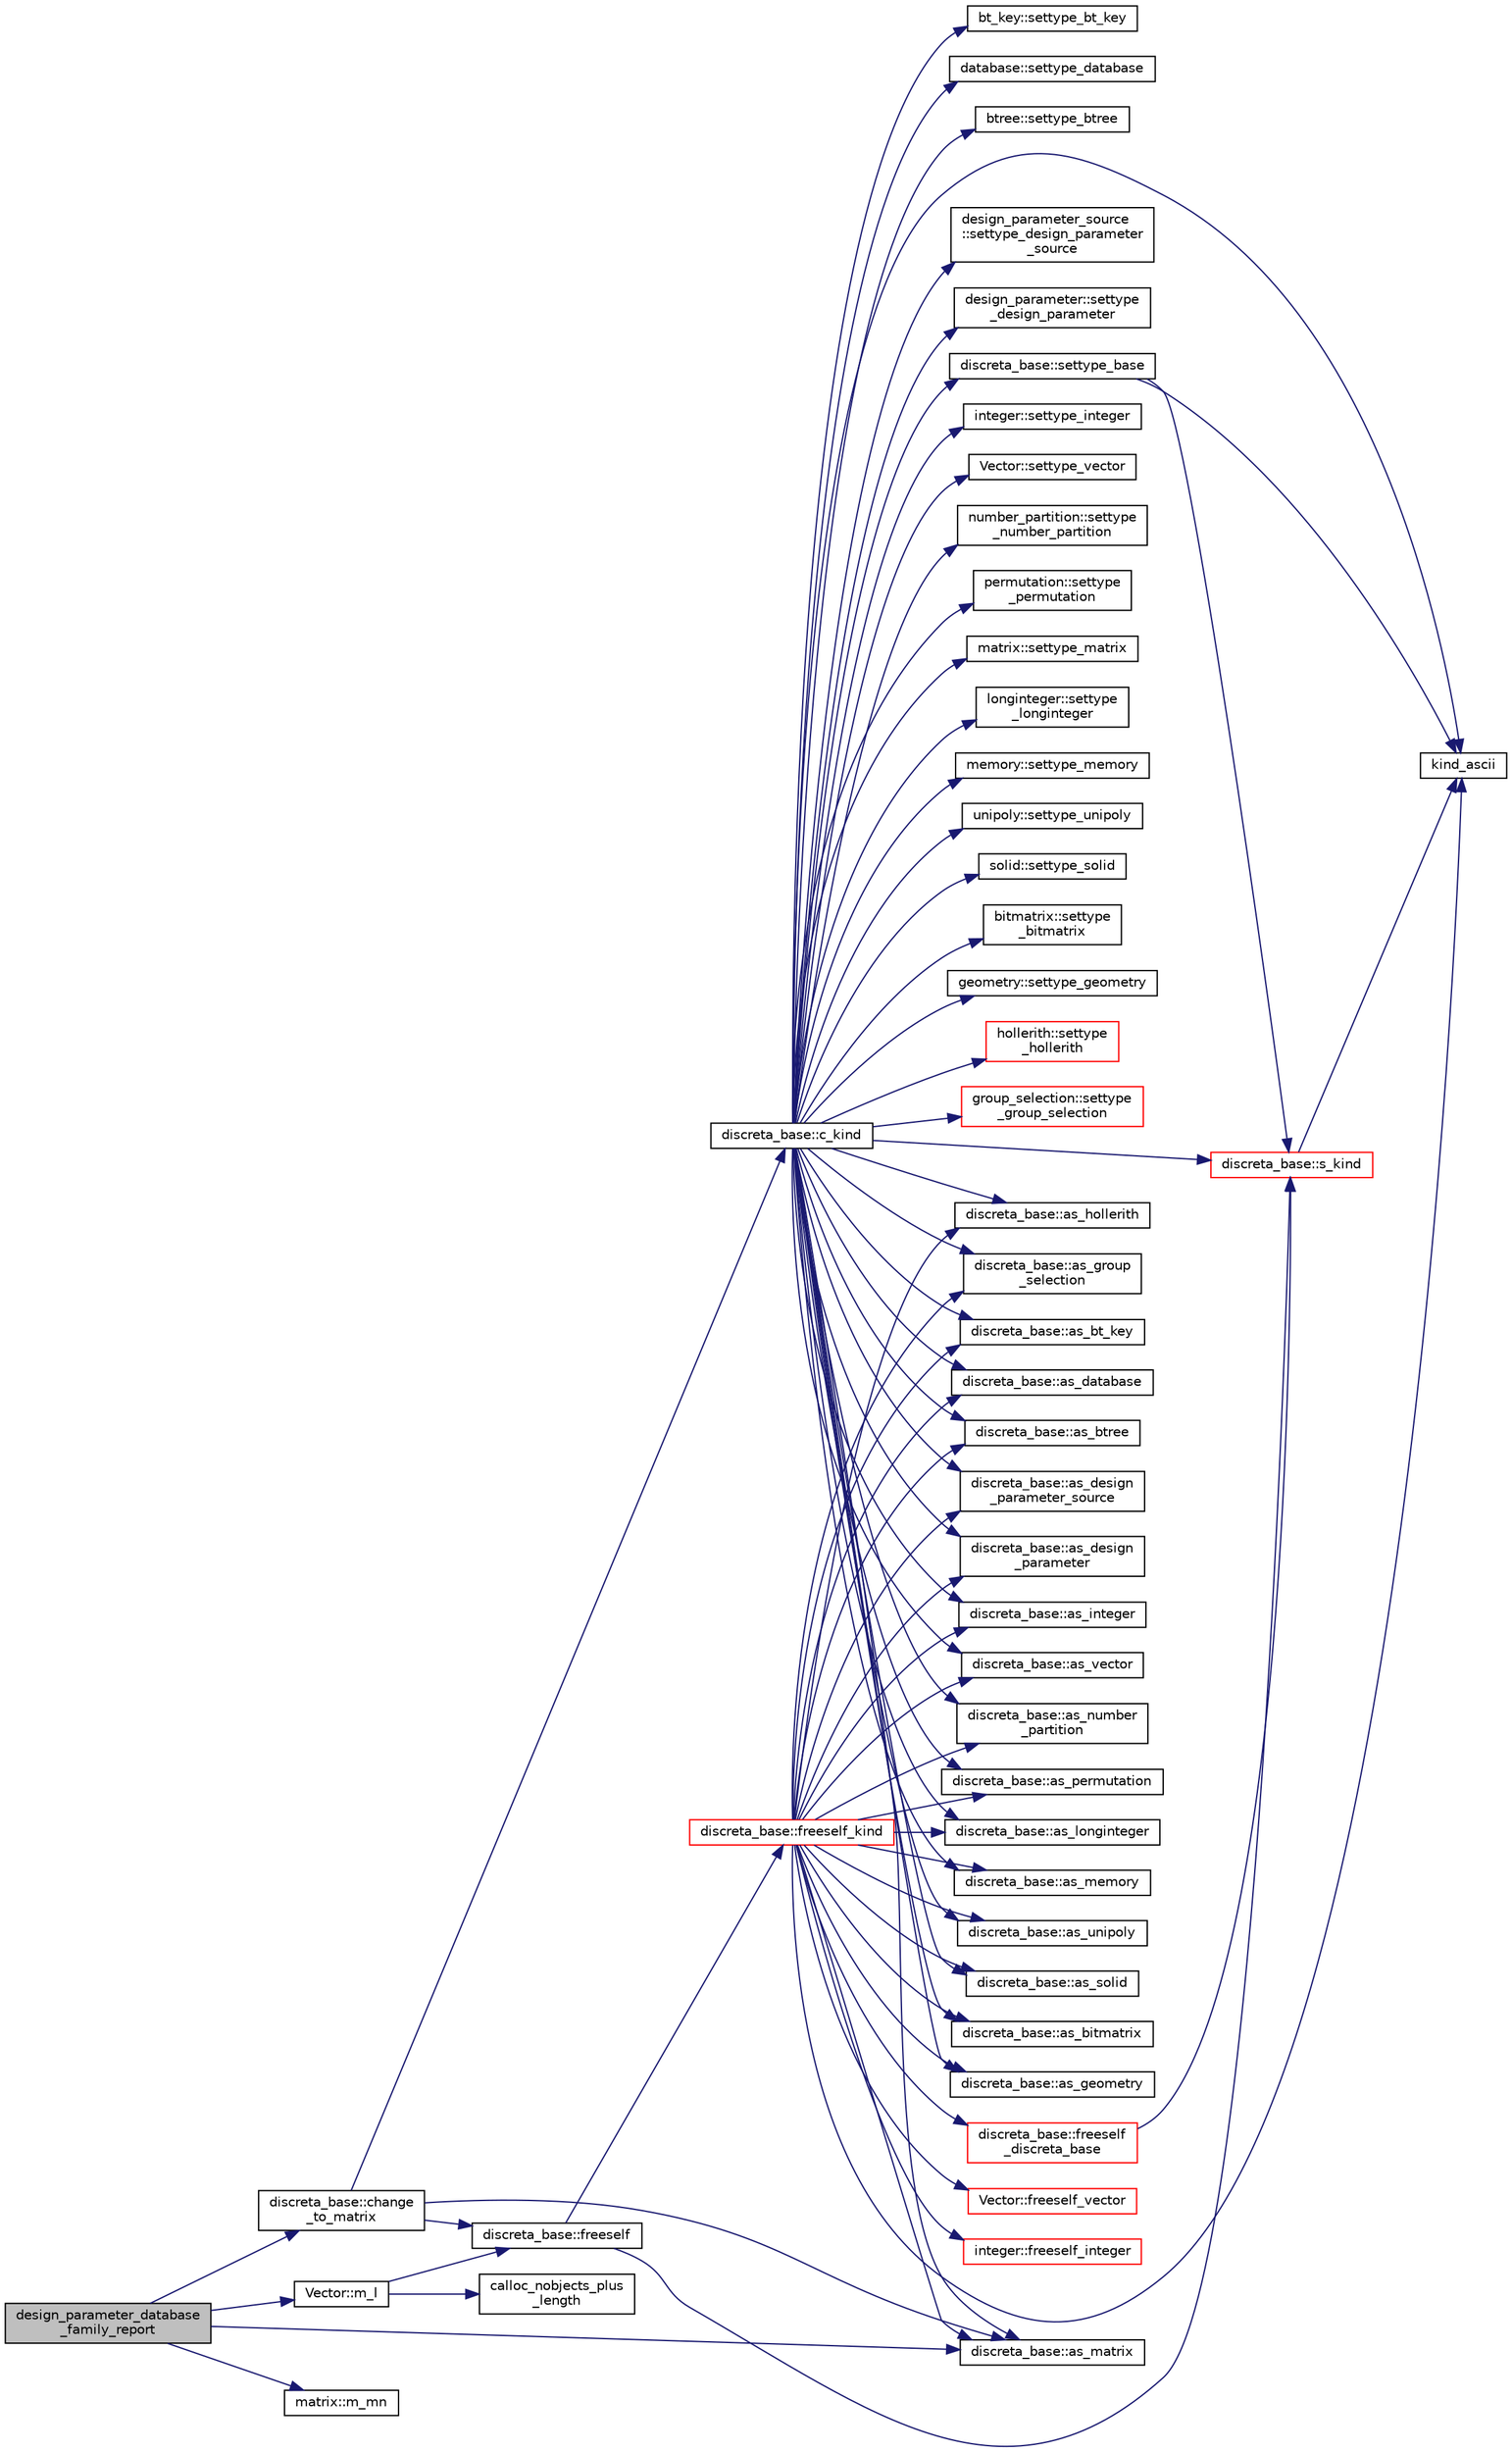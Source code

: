 digraph "design_parameter_database_family_report"
{
  edge [fontname="Helvetica",fontsize="10",labelfontname="Helvetica",labelfontsize="10"];
  node [fontname="Helvetica",fontsize="10",shape=record];
  rankdir="LR";
  Node1019 [label="design_parameter_database\l_family_report",height=0.2,width=0.4,color="black", fillcolor="grey75", style="filled", fontcolor="black"];
  Node1019 -> Node1020 [color="midnightblue",fontsize="10",style="solid",fontname="Helvetica"];
  Node1020 [label="Vector::m_l",height=0.2,width=0.4,color="black", fillcolor="white", style="filled",URL="$d5/db2/class_vector.html#a00f5520c2a6b4f5282a1a8bcf8ea74eb"];
  Node1020 -> Node1021 [color="midnightblue",fontsize="10",style="solid",fontname="Helvetica"];
  Node1021 [label="discreta_base::freeself",height=0.2,width=0.4,color="black", fillcolor="white", style="filled",URL="$d7/d71/classdiscreta__base.html#a9a3c9501a562293b5667c11b9174d6e5"];
  Node1021 -> Node1022 [color="midnightblue",fontsize="10",style="solid",fontname="Helvetica"];
  Node1022 [label="discreta_base::freeself_kind",height=0.2,width=0.4,color="red", fillcolor="white", style="filled",URL="$d7/d71/classdiscreta__base.html#a63a23ada2165b3838fab719ed458cec8"];
  Node1022 -> Node1023 [color="midnightblue",fontsize="10",style="solid",fontname="Helvetica"];
  Node1023 [label="discreta_base::freeself\l_discreta_base",height=0.2,width=0.4,color="red", fillcolor="white", style="filled",URL="$d7/d71/classdiscreta__base.html#a8b1ec2cee4566034441e066dc2c027db"];
  Node1023 -> Node1024 [color="midnightblue",fontsize="10",style="solid",fontname="Helvetica"];
  Node1024 [label="discreta_base::s_kind",height=0.2,width=0.4,color="red", fillcolor="white", style="filled",URL="$d7/d71/classdiscreta__base.html#a8a830025c74adbbc3362418a7c2ba157"];
  Node1024 -> Node1026 [color="midnightblue",fontsize="10",style="solid",fontname="Helvetica"];
  Node1026 [label="kind_ascii",height=0.2,width=0.4,color="black", fillcolor="white", style="filled",URL="$d9/d60/discreta_8h.html#ad0ce825a9f29bc6cec27e1b64cfe27bf"];
  Node1022 -> Node1030 [color="midnightblue",fontsize="10",style="solid",fontname="Helvetica"];
  Node1030 [label="discreta_base::as_integer",height=0.2,width=0.4,color="black", fillcolor="white", style="filled",URL="$d7/d71/classdiscreta__base.html#a00d7691eaf874fd283d942692fe8dd26"];
  Node1022 -> Node1031 [color="midnightblue",fontsize="10",style="solid",fontname="Helvetica"];
  Node1031 [label="integer::freeself_integer",height=0.2,width=0.4,color="red", fillcolor="white", style="filled",URL="$d0/de5/classinteger.html#a02eb557612c9db1820dd75a77151edc0"];
  Node1022 -> Node1032 [color="midnightblue",fontsize="10",style="solid",fontname="Helvetica"];
  Node1032 [label="discreta_base::as_vector",height=0.2,width=0.4,color="black", fillcolor="white", style="filled",URL="$d7/d71/classdiscreta__base.html#a7bdd6cae39c380b128ee9e17e42cf020"];
  Node1022 -> Node1033 [color="midnightblue",fontsize="10",style="solid",fontname="Helvetica"];
  Node1033 [label="Vector::freeself_vector",height=0.2,width=0.4,color="red", fillcolor="white", style="filled",URL="$d5/db2/class_vector.html#ad55c58937ca8fb342247a2c0fb572d20"];
  Node1022 -> Node1035 [color="midnightblue",fontsize="10",style="solid",fontname="Helvetica"];
  Node1035 [label="discreta_base::as_number\l_partition",height=0.2,width=0.4,color="black", fillcolor="white", style="filled",URL="$d7/d71/classdiscreta__base.html#a307aa09de0e925d46697707968ffab00"];
  Node1022 -> Node1037 [color="midnightblue",fontsize="10",style="solid",fontname="Helvetica"];
  Node1037 [label="discreta_base::as_permutation",height=0.2,width=0.4,color="black", fillcolor="white", style="filled",URL="$d7/d71/classdiscreta__base.html#aa4e72f36a82984239b12ae831e131098"];
  Node1022 -> Node1039 [color="midnightblue",fontsize="10",style="solid",fontname="Helvetica"];
  Node1039 [label="discreta_base::as_matrix",height=0.2,width=0.4,color="black", fillcolor="white", style="filled",URL="$d7/d71/classdiscreta__base.html#ae4d7f56d917a4707b838fbffde6467ff"];
  Node1022 -> Node1042 [color="midnightblue",fontsize="10",style="solid",fontname="Helvetica"];
  Node1042 [label="discreta_base::as_longinteger",height=0.2,width=0.4,color="black", fillcolor="white", style="filled",URL="$d7/d71/classdiscreta__base.html#a20a094639eb711b10c8694c51937f7cd"];
  Node1022 -> Node1045 [color="midnightblue",fontsize="10",style="solid",fontname="Helvetica"];
  Node1045 [label="discreta_base::as_memory",height=0.2,width=0.4,color="black", fillcolor="white", style="filled",URL="$d7/d71/classdiscreta__base.html#ad94b2d7dce0cd4fa22db57f6e79c4bd2"];
  Node1022 -> Node1047 [color="midnightblue",fontsize="10",style="solid",fontname="Helvetica"];
  Node1047 [label="discreta_base::as_unipoly",height=0.2,width=0.4,color="black", fillcolor="white", style="filled",URL="$d7/d71/classdiscreta__base.html#ad50d8027f039fe5c2478cddb243adc9d"];
  Node1022 -> Node1049 [color="midnightblue",fontsize="10",style="solid",fontname="Helvetica"];
  Node1049 [label="discreta_base::as_solid",height=0.2,width=0.4,color="black", fillcolor="white", style="filled",URL="$d7/d71/classdiscreta__base.html#a1fc5f2b85ec97ab0a69dd64903c970a5"];
  Node1022 -> Node1051 [color="midnightblue",fontsize="10",style="solid",fontname="Helvetica"];
  Node1051 [label="discreta_base::as_bitmatrix",height=0.2,width=0.4,color="black", fillcolor="white", style="filled",URL="$d7/d71/classdiscreta__base.html#a071ad54ea8ef6c9d1d15f532e5a76df6"];
  Node1022 -> Node1053 [color="midnightblue",fontsize="10",style="solid",fontname="Helvetica"];
  Node1053 [label="discreta_base::as_geometry",height=0.2,width=0.4,color="black", fillcolor="white", style="filled",URL="$d7/d71/classdiscreta__base.html#a38fc7b4cdd830703e9d87354b79bc5c8"];
  Node1022 -> Node1055 [color="midnightblue",fontsize="10",style="solid",fontname="Helvetica"];
  Node1055 [label="discreta_base::as_hollerith",height=0.2,width=0.4,color="black", fillcolor="white", style="filled",URL="$d7/d71/classdiscreta__base.html#a3e66f82711f314710107e2f29e589690"];
  Node1022 -> Node1057 [color="midnightblue",fontsize="10",style="solid",fontname="Helvetica"];
  Node1057 [label="discreta_base::as_group\l_selection",height=0.2,width=0.4,color="black", fillcolor="white", style="filled",URL="$d7/d71/classdiscreta__base.html#aae1bac4883c567718bef9fb610abbdc8"];
  Node1022 -> Node1059 [color="midnightblue",fontsize="10",style="solid",fontname="Helvetica"];
  Node1059 [label="discreta_base::as_bt_key",height=0.2,width=0.4,color="black", fillcolor="white", style="filled",URL="$d7/d71/classdiscreta__base.html#a2734c6e08dca17cf6588bd5064ec1b9f"];
  Node1022 -> Node1061 [color="midnightblue",fontsize="10",style="solid",fontname="Helvetica"];
  Node1061 [label="discreta_base::as_database",height=0.2,width=0.4,color="black", fillcolor="white", style="filled",URL="$d7/d71/classdiscreta__base.html#ab055d39d58210a2b03ba3d33703b09a9"];
  Node1022 -> Node1063 [color="midnightblue",fontsize="10",style="solid",fontname="Helvetica"];
  Node1063 [label="discreta_base::as_btree",height=0.2,width=0.4,color="black", fillcolor="white", style="filled",URL="$d7/d71/classdiscreta__base.html#a78e76674cef2ec113c17989c11288778"];
  Node1022 -> Node1065 [color="midnightblue",fontsize="10",style="solid",fontname="Helvetica"];
  Node1065 [label="discreta_base::as_design\l_parameter_source",height=0.2,width=0.4,color="black", fillcolor="white", style="filled",URL="$d7/d71/classdiscreta__base.html#a59cbf837c6582ded5bc586265d13d81a"];
  Node1022 -> Node1067 [color="midnightblue",fontsize="10",style="solid",fontname="Helvetica"];
  Node1067 [label="discreta_base::as_design\l_parameter",height=0.2,width=0.4,color="black", fillcolor="white", style="filled",URL="$d7/d71/classdiscreta__base.html#aab24ff38ea1c5471ab3de42e014d0f2a"];
  Node1022 -> Node1026 [color="midnightblue",fontsize="10",style="solid",fontname="Helvetica"];
  Node1021 -> Node1024 [color="midnightblue",fontsize="10",style="solid",fontname="Helvetica"];
  Node1020 -> Node1069 [color="midnightblue",fontsize="10",style="solid",fontname="Helvetica"];
  Node1069 [label="calloc_nobjects_plus\l_length",height=0.2,width=0.4,color="black", fillcolor="white", style="filled",URL="$d9/d60/discreta_8h.html#a71599d54c8c17dfa065a363f5cdd0aa4"];
  Node1019 -> Node1070 [color="midnightblue",fontsize="10",style="solid",fontname="Helvetica"];
  Node1070 [label="discreta_base::change\l_to_matrix",height=0.2,width=0.4,color="black", fillcolor="white", style="filled",URL="$d7/d71/classdiscreta__base.html#a51f1aaa0764c4161c0dbd981091ca5cb"];
  Node1070 -> Node1021 [color="midnightblue",fontsize="10",style="solid",fontname="Helvetica"];
  Node1070 -> Node1071 [color="midnightblue",fontsize="10",style="solid",fontname="Helvetica"];
  Node1071 [label="discreta_base::c_kind",height=0.2,width=0.4,color="black", fillcolor="white", style="filled",URL="$d7/d71/classdiscreta__base.html#adc2ff61589c2d083688e7a43f333cb62"];
  Node1071 -> Node1072 [color="midnightblue",fontsize="10",style="solid",fontname="Helvetica"];
  Node1072 [label="discreta_base::settype_base",height=0.2,width=0.4,color="black", fillcolor="white", style="filled",URL="$d7/d71/classdiscreta__base.html#a4f42899a89447d1c3993ea07c38f8ad4"];
  Node1072 -> Node1024 [color="midnightblue",fontsize="10",style="solid",fontname="Helvetica"];
  Node1072 -> Node1026 [color="midnightblue",fontsize="10",style="solid",fontname="Helvetica"];
  Node1071 -> Node1030 [color="midnightblue",fontsize="10",style="solid",fontname="Helvetica"];
  Node1071 -> Node1073 [color="midnightblue",fontsize="10",style="solid",fontname="Helvetica"];
  Node1073 [label="integer::settype_integer",height=0.2,width=0.4,color="black", fillcolor="white", style="filled",URL="$d0/de5/classinteger.html#a6265c65ef311229acd513d748faba796"];
  Node1071 -> Node1032 [color="midnightblue",fontsize="10",style="solid",fontname="Helvetica"];
  Node1071 -> Node1074 [color="midnightblue",fontsize="10",style="solid",fontname="Helvetica"];
  Node1074 [label="Vector::settype_vector",height=0.2,width=0.4,color="black", fillcolor="white", style="filled",URL="$d5/db2/class_vector.html#a34e0d00b18c051f23904a8429fa6c8b4"];
  Node1071 -> Node1035 [color="midnightblue",fontsize="10",style="solid",fontname="Helvetica"];
  Node1071 -> Node1075 [color="midnightblue",fontsize="10",style="solid",fontname="Helvetica"];
  Node1075 [label="number_partition::settype\l_number_partition",height=0.2,width=0.4,color="black", fillcolor="white", style="filled",URL="$df/d50/classnumber__partition.html#a3aaec1b557758f643ffc8555bbc358be"];
  Node1071 -> Node1037 [color="midnightblue",fontsize="10",style="solid",fontname="Helvetica"];
  Node1071 -> Node1076 [color="midnightblue",fontsize="10",style="solid",fontname="Helvetica"];
  Node1076 [label="permutation::settype\l_permutation",height=0.2,width=0.4,color="black", fillcolor="white", style="filled",URL="$d0/d08/classpermutation.html#af1eea29f86195cede9562e444664c28c"];
  Node1071 -> Node1039 [color="midnightblue",fontsize="10",style="solid",fontname="Helvetica"];
  Node1071 -> Node1077 [color="midnightblue",fontsize="10",style="solid",fontname="Helvetica"];
  Node1077 [label="matrix::settype_matrix",height=0.2,width=0.4,color="black", fillcolor="white", style="filled",URL="$d1/d8d/classmatrix.html#a1780283a64a789e4084d792683d276bb"];
  Node1071 -> Node1042 [color="midnightblue",fontsize="10",style="solid",fontname="Helvetica"];
  Node1071 -> Node1078 [color="midnightblue",fontsize="10",style="solid",fontname="Helvetica"];
  Node1078 [label="longinteger::settype\l_longinteger",height=0.2,width=0.4,color="black", fillcolor="white", style="filled",URL="$d3/d71/classlonginteger.html#ae5f811ece8df31b9ff114368a18e1dc5"];
  Node1071 -> Node1045 [color="midnightblue",fontsize="10",style="solid",fontname="Helvetica"];
  Node1071 -> Node1079 [color="midnightblue",fontsize="10",style="solid",fontname="Helvetica"];
  Node1079 [label="memory::settype_memory",height=0.2,width=0.4,color="black", fillcolor="white", style="filled",URL="$d8/d99/classmemory.html#a33aae277f9b8fe36b02e9d5da895451b"];
  Node1071 -> Node1047 [color="midnightblue",fontsize="10",style="solid",fontname="Helvetica"];
  Node1071 -> Node1080 [color="midnightblue",fontsize="10",style="solid",fontname="Helvetica"];
  Node1080 [label="unipoly::settype_unipoly",height=0.2,width=0.4,color="black", fillcolor="white", style="filled",URL="$d1/d89/classunipoly.html#a8db854fcc85c5e1150b1f1b1c005c95b"];
  Node1071 -> Node1049 [color="midnightblue",fontsize="10",style="solid",fontname="Helvetica"];
  Node1071 -> Node1081 [color="midnightblue",fontsize="10",style="solid",fontname="Helvetica"];
  Node1081 [label="solid::settype_solid",height=0.2,width=0.4,color="black", fillcolor="white", style="filled",URL="$d8/def/classsolid.html#a775bd4821f75a8aee4ea3d4335ff90e0"];
  Node1071 -> Node1051 [color="midnightblue",fontsize="10",style="solid",fontname="Helvetica"];
  Node1071 -> Node1082 [color="midnightblue",fontsize="10",style="solid",fontname="Helvetica"];
  Node1082 [label="bitmatrix::settype\l_bitmatrix",height=0.2,width=0.4,color="black", fillcolor="white", style="filled",URL="$de/dc8/classbitmatrix.html#acb571d947f9526665ebbdc0ce3e2a973"];
  Node1071 -> Node1053 [color="midnightblue",fontsize="10",style="solid",fontname="Helvetica"];
  Node1071 -> Node1083 [color="midnightblue",fontsize="10",style="solid",fontname="Helvetica"];
  Node1083 [label="geometry::settype_geometry",height=0.2,width=0.4,color="black", fillcolor="white", style="filled",URL="$da/d44/classgeometry.html#ab4a336baba6a3f56f5ffa053a5be5ba7"];
  Node1071 -> Node1055 [color="midnightblue",fontsize="10",style="solid",fontname="Helvetica"];
  Node1071 -> Node1084 [color="midnightblue",fontsize="10",style="solid",fontname="Helvetica"];
  Node1084 [label="hollerith::settype\l_hollerith",height=0.2,width=0.4,color="red", fillcolor="white", style="filled",URL="$d8/d99/classhollerith.html#a23bbd4acfc88a0e90f1245f243f51f76"];
  Node1071 -> Node1057 [color="midnightblue",fontsize="10",style="solid",fontname="Helvetica"];
  Node1071 -> Node1086 [color="midnightblue",fontsize="10",style="solid",fontname="Helvetica"];
  Node1086 [label="group_selection::settype\l_group_selection",height=0.2,width=0.4,color="red", fillcolor="white", style="filled",URL="$d6/db0/classgroup__selection.html#a015ed73b7b8d784bedd4d11ac1fc0ec1"];
  Node1071 -> Node1059 [color="midnightblue",fontsize="10",style="solid",fontname="Helvetica"];
  Node1071 -> Node1089 [color="midnightblue",fontsize="10",style="solid",fontname="Helvetica"];
  Node1089 [label="bt_key::settype_bt_key",height=0.2,width=0.4,color="black", fillcolor="white", style="filled",URL="$d1/de5/classbt__key.html#a352bb10beb7c789d8d29373035824800"];
  Node1071 -> Node1061 [color="midnightblue",fontsize="10",style="solid",fontname="Helvetica"];
  Node1071 -> Node1090 [color="midnightblue",fontsize="10",style="solid",fontname="Helvetica"];
  Node1090 [label="database::settype_database",height=0.2,width=0.4,color="black", fillcolor="white", style="filled",URL="$db/d72/classdatabase.html#a014639aa001462e480eb1f3984839b72"];
  Node1071 -> Node1063 [color="midnightblue",fontsize="10",style="solid",fontname="Helvetica"];
  Node1071 -> Node1091 [color="midnightblue",fontsize="10",style="solid",fontname="Helvetica"];
  Node1091 [label="btree::settype_btree",height=0.2,width=0.4,color="black", fillcolor="white", style="filled",URL="$dd/db0/classbtree.html#a5a1b9773c848908a6050cc733d2d9780"];
  Node1071 -> Node1065 [color="midnightblue",fontsize="10",style="solid",fontname="Helvetica"];
  Node1071 -> Node1092 [color="midnightblue",fontsize="10",style="solid",fontname="Helvetica"];
  Node1092 [label="design_parameter_source\l::settype_design_parameter\l_source",height=0.2,width=0.4,color="black", fillcolor="white", style="filled",URL="$df/d4b/classdesign__parameter__source.html#a3af3b851df87bd1661fb9c9ce18822c8"];
  Node1071 -> Node1067 [color="midnightblue",fontsize="10",style="solid",fontname="Helvetica"];
  Node1071 -> Node1093 [color="midnightblue",fontsize="10",style="solid",fontname="Helvetica"];
  Node1093 [label="design_parameter::settype\l_design_parameter",height=0.2,width=0.4,color="black", fillcolor="white", style="filled",URL="$da/d94/classdesign__parameter.html#a8b19d277f2b7d09c2531a527dfc0359e"];
  Node1071 -> Node1026 [color="midnightblue",fontsize="10",style="solid",fontname="Helvetica"];
  Node1071 -> Node1024 [color="midnightblue",fontsize="10",style="solid",fontname="Helvetica"];
  Node1070 -> Node1039 [color="midnightblue",fontsize="10",style="solid",fontname="Helvetica"];
  Node1019 -> Node1039 [color="midnightblue",fontsize="10",style="solid",fontname="Helvetica"];
  Node1019 -> Node1094 [color="midnightblue",fontsize="10",style="solid",fontname="Helvetica"];
  Node1094 [label="matrix::m_mn",height=0.2,width=0.4,color="black", fillcolor="white", style="filled",URL="$d1/d8d/classmatrix.html#a85921e1b3c604f625989b1c3d1697792"];
}
